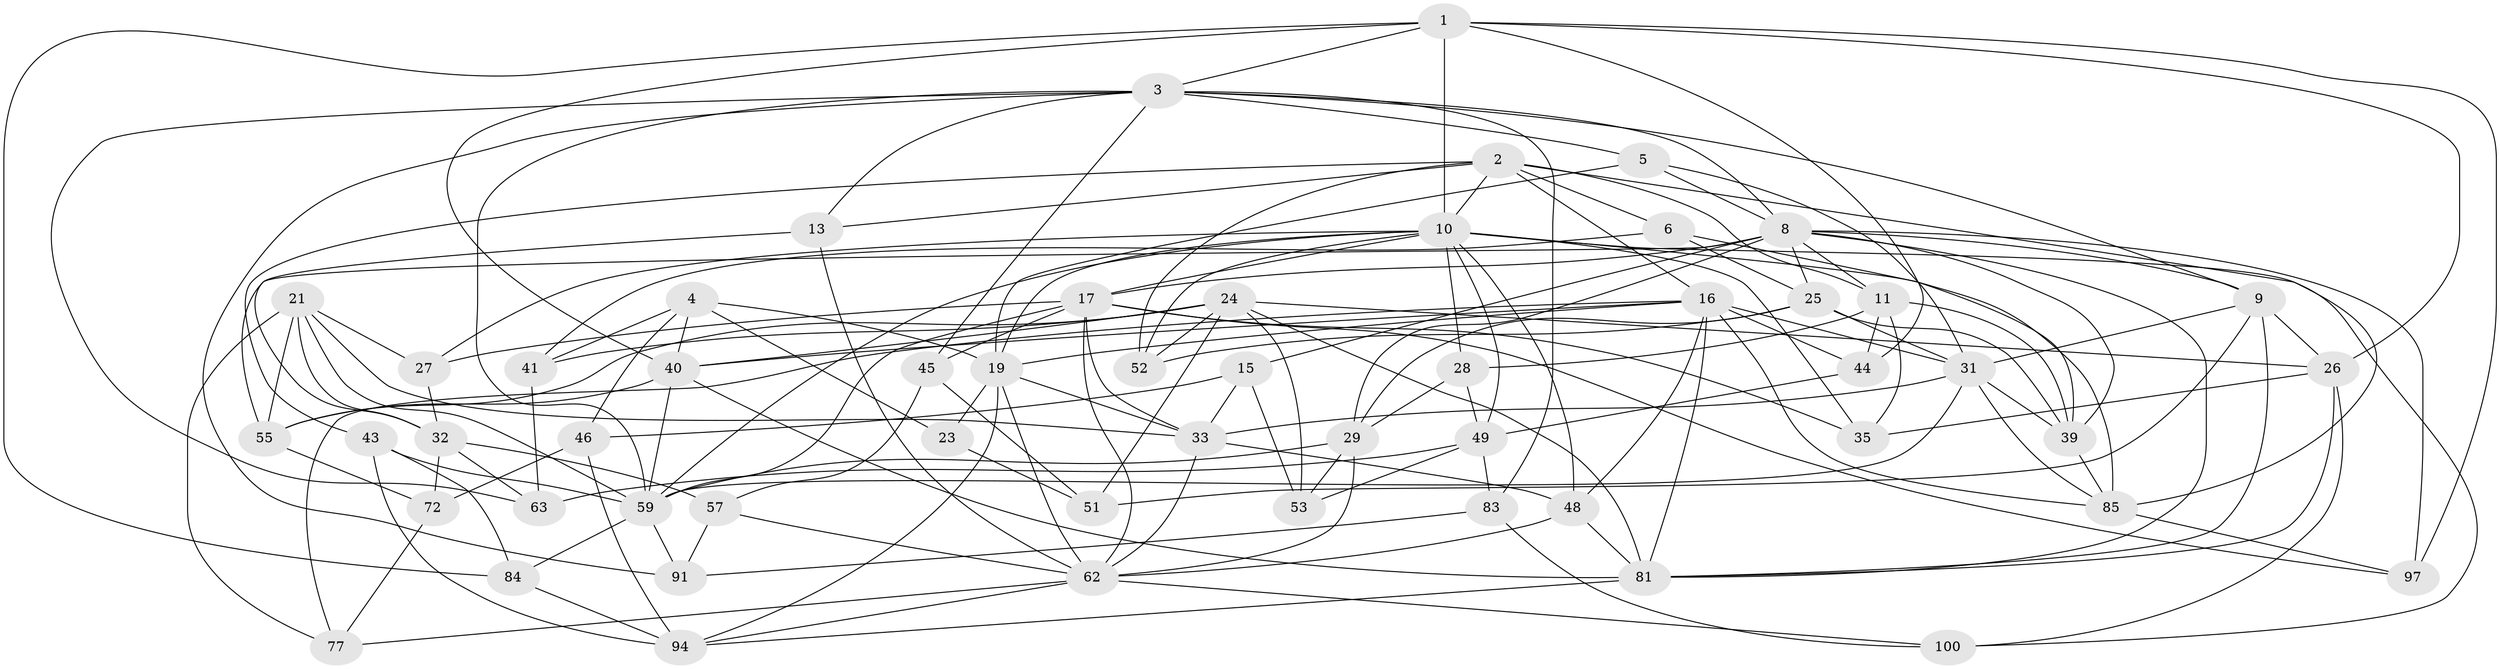 // original degree distribution, {4: 1.0}
// Generated by graph-tools (version 1.1) at 2025/20/03/04/25 18:20:53]
// undirected, 54 vertices, 157 edges
graph export_dot {
graph [start="1"]
  node [color=gray90,style=filled];
  1 [super="+60"];
  2 [super="+7+12"];
  3 [super="+64"];
  4 [super="+79"];
  5;
  6;
  8 [super="+50+38"];
  9 [super="+18"];
  10 [super="+88+14+34"];
  11 [super="+56"];
  13;
  15;
  16 [super="+74+92"];
  17 [super="+109+42"];
  19 [super="+78+98"];
  21 [super="+22"];
  23;
  24 [super="+47+54"];
  25 [super="+71"];
  26 [super="+30"];
  27;
  28;
  29 [super="+36"];
  31 [super="+65"];
  32 [super="+66"];
  33 [super="+37+67"];
  35;
  39 [super="+104"];
  40 [super="+70"];
  41;
  43;
  44;
  45;
  46;
  48 [super="+58"];
  49 [super="+90"];
  51;
  52;
  53;
  55 [super="+82"];
  57;
  59 [super="+73+99"];
  62 [super="+106+89+107"];
  63;
  72;
  77;
  81 [super="+87"];
  83;
  84;
  85 [super="+93"];
  91;
  94 [super="+95"];
  97;
  100;
  1 -- 44;
  1 -- 3;
  1 -- 26;
  1 -- 97;
  1 -- 84;
  1 -- 40;
  1 -- 10 [weight=2];
  2 -- 13;
  2 -- 52;
  2 -- 6;
  2 -- 16;
  2 -- 10;
  2 -- 43;
  2 -- 11;
  2 -- 85;
  3 -- 83;
  3 -- 13;
  3 -- 5;
  3 -- 9;
  3 -- 91;
  3 -- 59;
  3 -- 45;
  3 -- 63;
  3 -- 8;
  4 -- 23 [weight=2];
  4 -- 19;
  4 -- 40;
  4 -- 41;
  4 -- 46;
  5 -- 31;
  5 -- 19;
  5 -- 8;
  6 -- 41;
  6 -- 39;
  6 -- 25;
  8 -- 29;
  8 -- 17;
  8 -- 81;
  8 -- 9;
  8 -- 11;
  8 -- 25;
  8 -- 55;
  8 -- 97;
  8 -- 39;
  8 -- 15;
  9 -- 31;
  9 -- 26;
  9 -- 51;
  9 -- 81;
  10 -- 52;
  10 -- 48;
  10 -- 49;
  10 -- 35;
  10 -- 28;
  10 -- 17;
  10 -- 59;
  10 -- 19;
  10 -- 27;
  10 -- 100;
  10 -- 85;
  11 -- 28;
  11 -- 44;
  11 -- 35;
  11 -- 39;
  13 -- 32;
  13 -- 62;
  15 -- 33;
  15 -- 53;
  15 -- 46;
  16 -- 48 [weight=2];
  16 -- 44;
  16 -- 40;
  16 -- 85;
  16 -- 81;
  16 -- 19;
  16 -- 77;
  16 -- 31;
  17 -- 33 [weight=2];
  17 -- 59;
  17 -- 45;
  17 -- 97;
  17 -- 35;
  17 -- 27;
  17 -- 62;
  19 -- 94;
  19 -- 23;
  19 -- 33;
  19 -- 62;
  21 -- 32;
  21 -- 27;
  21 -- 77;
  21 -- 55;
  21 -- 33;
  21 -- 59;
  23 -- 51;
  24 -- 41;
  24 -- 81;
  24 -- 26;
  24 -- 51;
  24 -- 53;
  24 -- 40;
  24 -- 52;
  24 -- 55;
  25 -- 52;
  25 -- 39;
  25 -- 29;
  25 -- 31;
  26 -- 35;
  26 -- 100;
  26 -- 81;
  27 -- 32;
  28 -- 49;
  28 -- 29;
  29 -- 62;
  29 -- 59;
  29 -- 53;
  31 -- 39;
  31 -- 33;
  31 -- 85;
  31 -- 59;
  32 -- 72;
  32 -- 63;
  32 -- 57;
  33 -- 48;
  33 -- 62;
  39 -- 85;
  40 -- 55 [weight=2];
  40 -- 81;
  40 -- 59;
  41 -- 63;
  43 -- 84;
  43 -- 59;
  43 -- 94;
  44 -- 49;
  45 -- 51;
  45 -- 57;
  46 -- 72;
  46 -- 94;
  48 -- 81;
  48 -- 62;
  49 -- 83;
  49 -- 53;
  49 -- 63;
  55 -- 72;
  57 -- 91;
  57 -- 62;
  59 -- 91;
  59 -- 84;
  62 -- 77;
  62 -- 100;
  62 -- 94;
  72 -- 77;
  81 -- 94;
  83 -- 100;
  83 -- 91;
  84 -- 94;
  85 -- 97;
}
